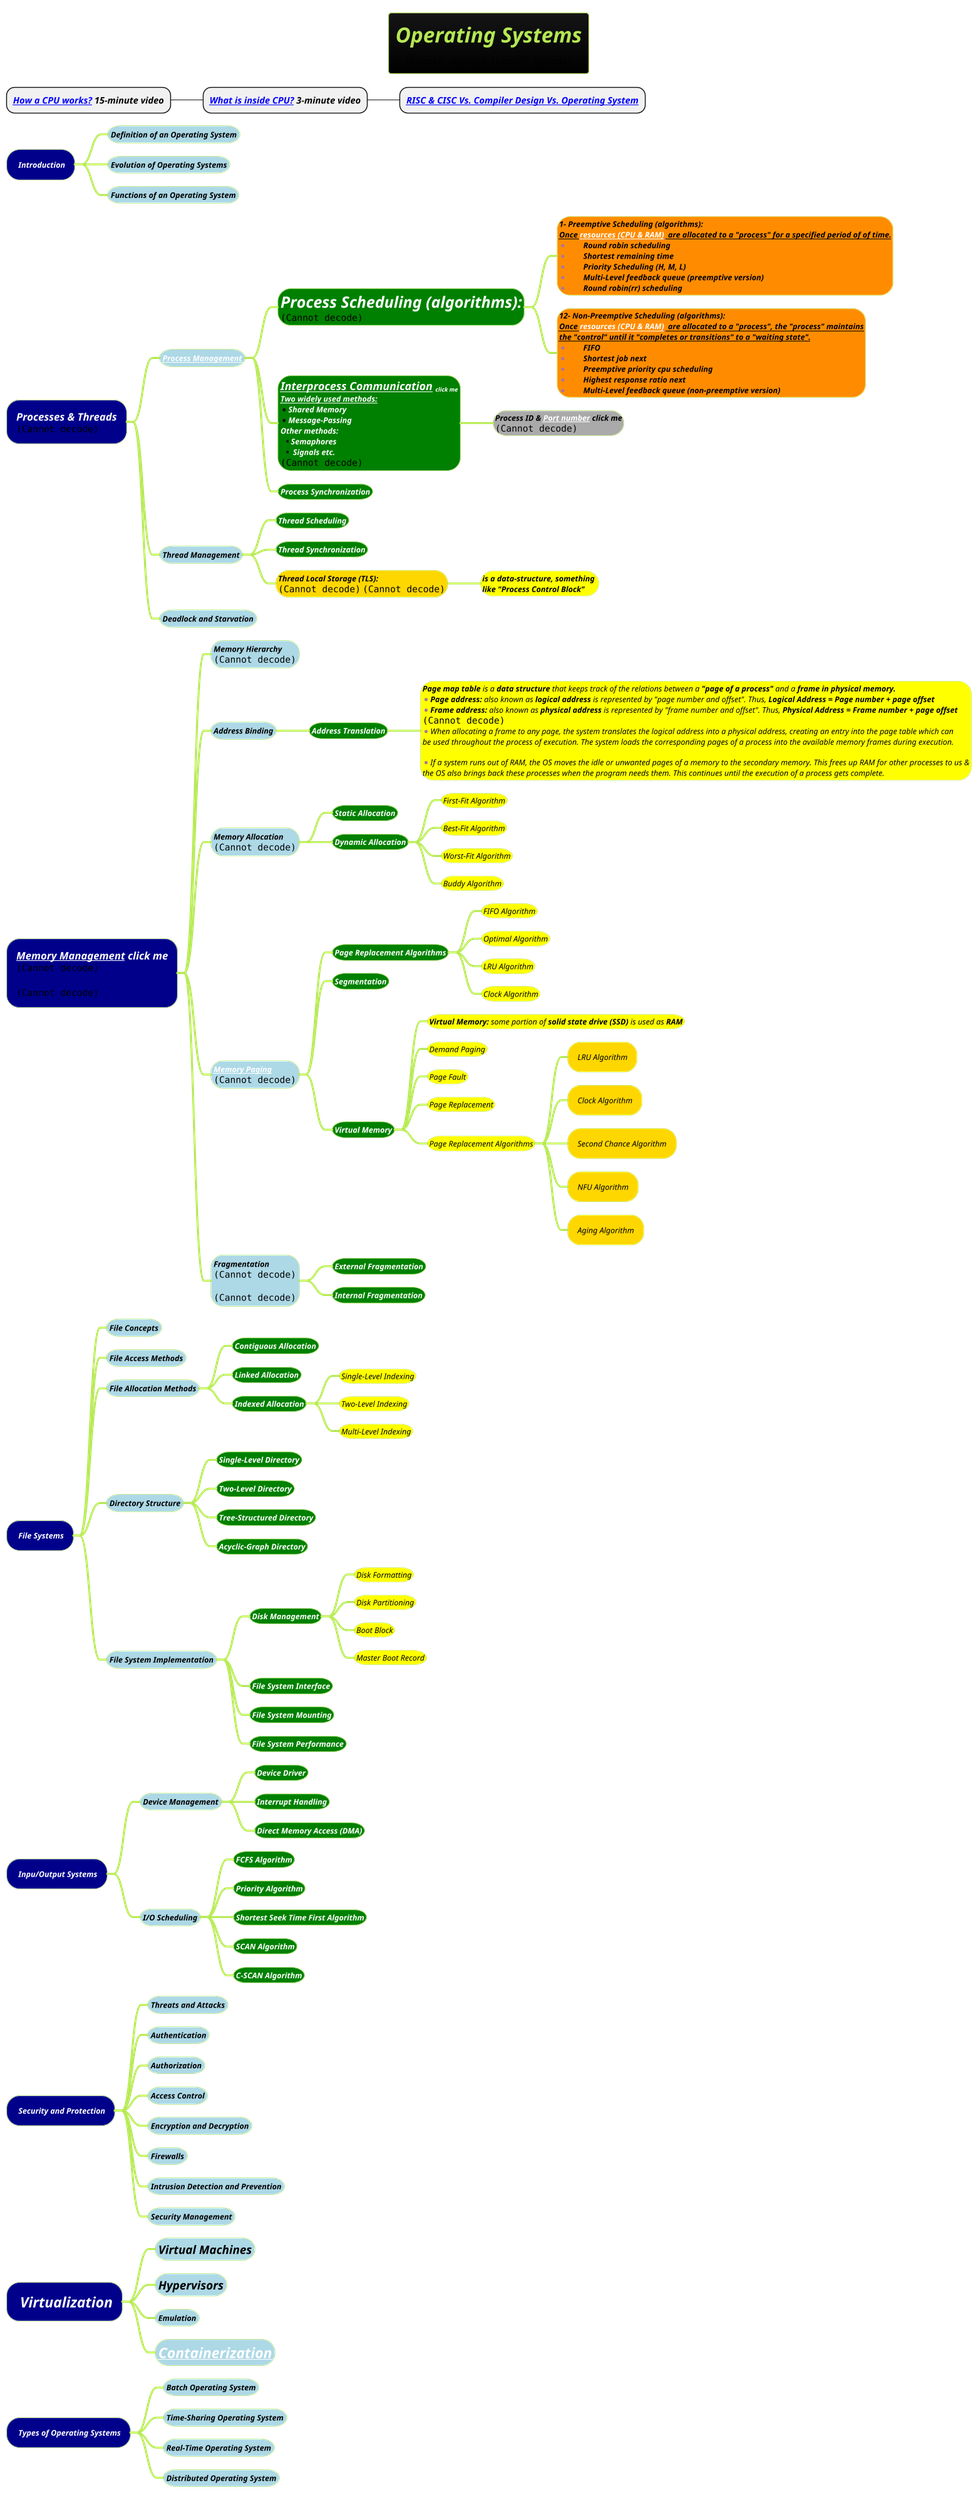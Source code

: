 @startmindmap
title =<b><i>Operating Systems\n<img:images/img_11.png> <img:images/img_3.png{scale=0.57}>
* <b><i>[[https://www.youtube.com/watch?v=cNN_tTXABUA&t=531s&ab_channel=InOneLesson How a CPU works?]] 15-minute video
** <b><i>[[https://www.youtube.com/watch?v=NKYgZH7SBjk&ab_channel=InOneLesson What is inside CPU?]] 3-minute video
*** <b><i>[[docs/3-programming-languages/Venkat-Subramaniam/images/img_418.png RISC & CISC Vs. Compiler Design Vs. Operating System]]
!theme hacker

*[#darkblue] <color #white><i><size:12> Introduction
**[#lightblue] <b><color #black><i><size:12>Definition of an Operating System
**[#lightblue] <b><color #black><i><size:12>Evolution of Operating Systems
**[#lightblue] <b><color #black><i><size:12>Functions of an Operating System
*[#darkblue] <color #white><i>Processes & Threads\n<img:images/img.png{scale=0.8}>
**[#lightblue] <b><color #black><i><size:12>[[docs/books/1-books-backlog/operating-system/process-management.puml Process Management]]
***[#green] <b><color #white><i><size:24>Process Scheduling (algorithms):\n<img:images/img_2.png{scale=0.8}>
****[#darkorange]:<b><color #black><i><size:12>1- Preemptive Scheduling (algorithms):
<u><b><color #black><i><size:12>Once <color #white>resources (CPU & RAM)</color> <size:12><color:black><i> are allocated to a "process" for a specified period of of time.
*<color #black><i><size:12><b>\tRound robin scheduling
*<color #black><i><size:12><b>\tShortest remaining time
*<color #black><i><size:12><b>\tPriority Scheduling (H, M, L)
*<color #black><i><size:12><b>\tMulti-Level feedback queue (preemptive version)
*<color #black><i><size:12><b>\tRound robin(rr) scheduling;
****[#darkorange]:<b><color #black><i><size:12>12- Non-Preemptive Scheduling (algorithms):
<u><b><color #black><i><size:12>Once <color #white>resources (CPU & RAM)</color> <size:12><color:black><i> are allocated to a "process", the "process" maintains
<u><b><color #black><i><size:12>the "control" until it "completes or transitions" to a "waiting state".
*<color #black><i><size:12><b>\tFIFO
*<color #black><i><size:12><b>\tShortest job next
*<color #black><i><size:12><b>\tPreemptive priority cpu scheduling
*<color #black><i><size:12><b>\tHighest response ratio next
*<color #black><i><size:12><b>\tMulti-Level feedback queue (non-preemptive version);
***[#green]:<b><color #white><i><size:17>[[docs/books/1-books-backlog/operating-system/interprocess-communication.puml Interprocess Communication]] <size:9>click me<b><color #white><i><size:12>
<u><color #white><b><i><size:12>Two widely used methods:
*<color #white><b><i><size:12>Shared Memory
*<color #white><b><i><size:12>Message-Passing
<b><color #white><i><size:12>Other methods:
**<b><color #white><i><size:12>Semaphores
**<b><color #white><i><size:12> Signals etc.
<img:images/img_1.png{scale=0.62}>;
****[#a] <color #black><i><size:12><b>Process ID & [[docs/books/1-books-backlog/operating-system/port-numbers.puml Port number]] click me\n<img:images/img_12.png{scale=.65}>
***[#green] <b><color #white><i><size:12>Process Synchronization
**[#lightblue] <b><color #black><i><size:12>Thread Management
***[#green] <b><color #white><i><size:12>Thread Scheduling
***[#green] <b><color #white><i><size:12>Thread Synchronization
***[#gold] <b><color #black><i><size:12>Thread Local Storage (TLS):\n<img:images/img_14.png{scale=.4}> <img:images/img_15.png{scale=.61}>
****[#yellow] <color #black><i><size:12><b>is a data-structure, something \n<color #black><i><size:12><b>like "Process Control Block"
**[#lightblue] <b><color #black><i><size:12>Deadlock and Starvation
*[#darkblue] <color #white><i>[[docs/books/1-books-backlog/operating-system/memory-management.puml Memory Management]] click me\n<img:images/img_4.png{scale=0.65}>\n\n<img:images/img_13.png{scale=0.79}>
**[#lightblue] <b><color #black><i><size:12>Memory Hierarchy\n<img:images/img_10.png{scale=0.8}>
**[#lightblue] <b><color #black><i><size:12>Address Binding
***[#green] <b><color #white><i><size:12>Address Translation
****[#yellow]:<color #black><i><size:12>**Page map table** is a **data structure** that keeps track of the relations between a **"page of a process"** and a **frame in physical memory.**
*<color #black><i><size:12>**Page address:** also known as **logical address** is represented by "page number and offset". Thus, <b>Logical Address = Page number + page offset
*<color #black><i><size:12>**Frame address:** also known as **physical address** is represented by "frame number and offset". Thus, <b>Physical Address = Frame number + page offset
<img:images/img_5.png{scale=0.6}>
*<color #black><i><size:12>When allocating a frame to any page, the system translates the logical address into a physical address, creating an entry into the page table which can
<color #black><i><size:12>be used throughout the process of execution. The system loads the corresponding pages of a process into the available memory frames during execution.

*<color #black><i><size:12>If a system runs out of RAM, the OS moves the idle or unwanted pages of a memory to the secondary memory. This frees up RAM for other processes to us &
<color #black><i><size:12>the OS also brings back these processes when the program needs them. This continues until the execution of a process gets complete.;

**[#lightblue] <b><color #black><i><size:12>Memory Allocation\n<img:images/img_9.png{scale=0.6}>
***[#green] <b><color #white><i><size:12>Static Allocation
***[#green] <b><color #white><i><size:12>Dynamic Allocation
****[#yellow] <color #black><i><size:12>First-Fit Algorithm
****[#yellow] <color #black><i><size:12>Best-Fit Algorithm
****[#yellow] <color #black><i><size:12>Worst-Fit Algorithm
****[#yellow] <color #black><i><size:12>Buddy Algorithm
**[#lightblue] <b><color #black><i><size:12>[[docs/books/1-books-backlog/computer-architecture/7-COAL.puml Memory Paging]]\n<img:images/img_6.png{scale=0.85}>
***[#green] <b><color #white><i><size:12>Page Replacement Algorithms
****[#yellow] <color #black><i><size:12>FIFO Algorithm
****[#yellow] <color #black><i><size:12>Optimal Algorithm
****[#yellow] <color #black><i><size:12>LRU Algorithm
****[#yellow] <color #black><i><size:12>Clock Algorithm
***[#green] <b><color #white><i><size:12>Segmentation
***[#green] <b><color #white><i><size:12>Virtual Memory
****[#yellow] <color #black><i><size:12>**Virtual Memory:** some portion of **solid state drive (SSD)** is used as <b>RAM
****[#yellow] <color #black><i><size:12>Demand Paging
****[#yellow] <color #black><i><size:12>Page Fault
****[#yellow] <color #black><i><size:12>Page Replacement
****[#yellow] <color #black><i><size:12>Page Replacement Algorithms
*****[#gold] <color #black><i><size:12>LRU Algorithm
*****[#gold] <color #black><i><size:12>Clock Algorithm
*****[#gold] <color #black><i><size:12>Second Chance Algorithm
*****[#gold] <color #black><i><size:12>NFU Algorithm
*****[#gold] <color #black><i><size:12>Aging Algorithm
**[#lightblue] <b><color #black><i><size:12>Fragmentation\n<img:images/img_7.png{scale=0.6}>\n\n<img:images/img_8.png{scale=0.6}>
***[#green] <b><color #white><i><size:12>External Fragmentation
***[#green] <b><color #white><i><size:12>Internal Fragmentation
*[#darkblue] <color #white><i><size:12> File Systems
**[#lightblue] <b><color #black><i><size:12>File Concepts
**[#lightblue] <b><color #black><i><size:12>File Access Methods
**[#lightblue] <b><color #black><i><size:12>File Allocation Methods
***[#green] <b><color #white><i><size:12>Contiguous Allocation
***[#green] <b><color #white><i><size:12>Linked Allocation
***[#green] <b><color #white><i><size:12>Indexed Allocation
****[#yellow] <color #black><i><size:12>Single-Level Indexing
****[#yellow] <color #black><i><size:12>Two-Level Indexing
****[#yellow] <color #black><i><size:12>Multi-Level Indexing
**[#lightblue] <b><color #black><i><size:12>Directory Structure
***[#green] <b><color #white><i><size:12>Single-Level Directory
***[#green] <b><color #white><i><size:12>Two-Level Directory
***[#green] <b><color #white><i><size:12>Tree-Structured Directory
***[#green] <b><color #white><i><size:12>Acyclic-Graph Directory
**[#lightblue] <b><color #black><i><size:12>File System Implementation
***[#green] <b><color #white><i><size:12>Disk Management
****[#yellow] <color #black><i><size:12>Disk Formatting
****[#yellow] <color #black><i><size:12>Disk Partitioning
****[#yellow] <color #black><i><size:12>Boot Block
****[#yellow] <color #black><i><size:12>Master Boot Record
***[#green] <b><color #white><i><size:12>File System Interface
***[#green] <b><color #white><i><size:12>File System Mounting
***[#green] <b><color #white><i><size:12>File System Performance
*[#darkblue] <color #white><i><size:12> Inpu/Output Systems
**[#lightblue] <b><color #black><i><size:12>Device Management
***[#green] <b><color #white><i><size:12>Device Driver
***[#green] <b><color #white><i><size:12>Interrupt Handling
***[#green] <b><color #white><i><size:12>Direct Memory Access (DMA)
**[#lightblue] <b><color #black><i><size:12>I/O Scheduling
***[#green] <b><color #white><i><size:12>FCFS Algorithm
***[#green] <b><color #white><i><size:12>Priority Algorithm
***[#green] <b><color #white><i><size:12>Shortest Seek Time First Algorithm
***[#green] <b><color #white><i><size:12>SCAN Algorithm
***[#green] <b><color #white><i><size:12>C-SCAN Algorithm
*[#darkblue] <color #white><i><size:12> Security and Protection
**[#lightblue] <b><color #black><i><size:12>Threats and Attacks
**[#lightblue] <b><color #black><i><size:12>Authentication
**[#lightblue] <b><color #black><i><size:12>Authorization
**[#lightblue] <b><color #black><i><size:12>Access Control
**[#lightblue] <b><color #black><i><size:12>Encryption and Decryption
**[#lightblue] <b><color #black><i><size:12>Firewalls
**[#lightblue] <b><color #black><i><size:12>Intrusion Detection and Prevention
**[#lightblue] <b><color #black><i><size:12>Security Management
*[#darkblue] <color #white><i><size:22> Virtualization
**[#lightblue] <b><color #black><i><size:18>Virtual Machines
**[#lightblue] <b><color #black><i><size:18>Hypervisors
**[#lightblue] <b><color #black><i><size:12>Emulation
**[#lightblue] <b><color #black><i><size:22>[[docs/3-devops/devops-plantuml-mindmap/Docker.puml Containerization]]
*[#darkblue] <color #white><i><size:12> Types of Operating Systems
**[#lightblue] <b><color #black><i><size:12>Batch Operating System
**[#lightblue] <b><color #black><i><size:12>Time-Sharing Operating System
**[#lightblue] <b><color #black><i><size:12>Real-Time Operating System
**[#lightblue] <b><color #black><i><size:12>Distributed Operating System
@endmindmap
